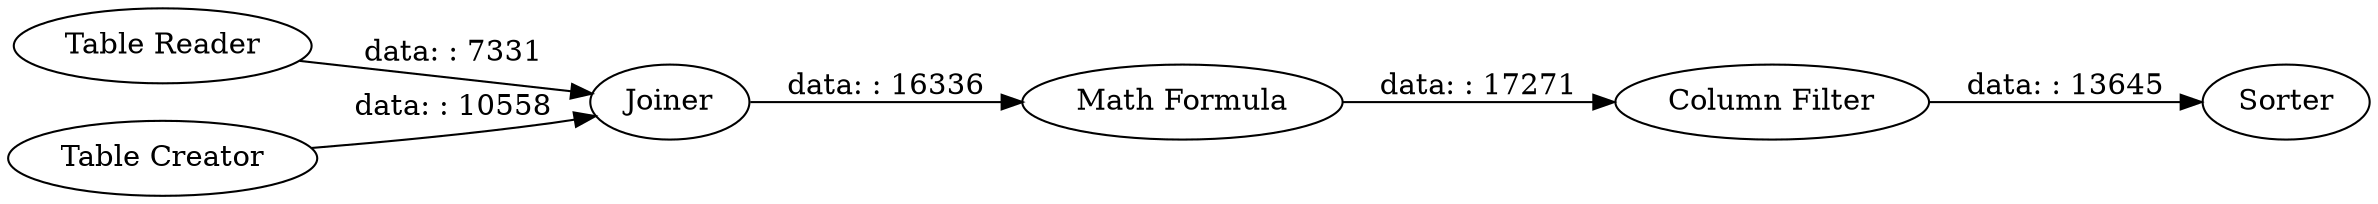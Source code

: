 digraph {
	"133012739955534382_81" [label="Table Reader"]
	"133012739955534382_86" [label=Sorter]
	"133012739955534382_82" [label="Table Creator"]
	"133012739955534382_83" [label=Joiner]
	"133012739955534382_84" [label="Math Formula"]
	"133012739955534382_85" [label="Column Filter"]
	"133012739955534382_82" -> "133012739955534382_83" [label="data: : 10558"]
	"133012739955534382_84" -> "133012739955534382_85" [label="data: : 17271"]
	"133012739955534382_85" -> "133012739955534382_86" [label="data: : 13645"]
	"133012739955534382_83" -> "133012739955534382_84" [label="data: : 16336"]
	"133012739955534382_81" -> "133012739955534382_83" [label="data: : 7331"]
	rankdir=LR
}
